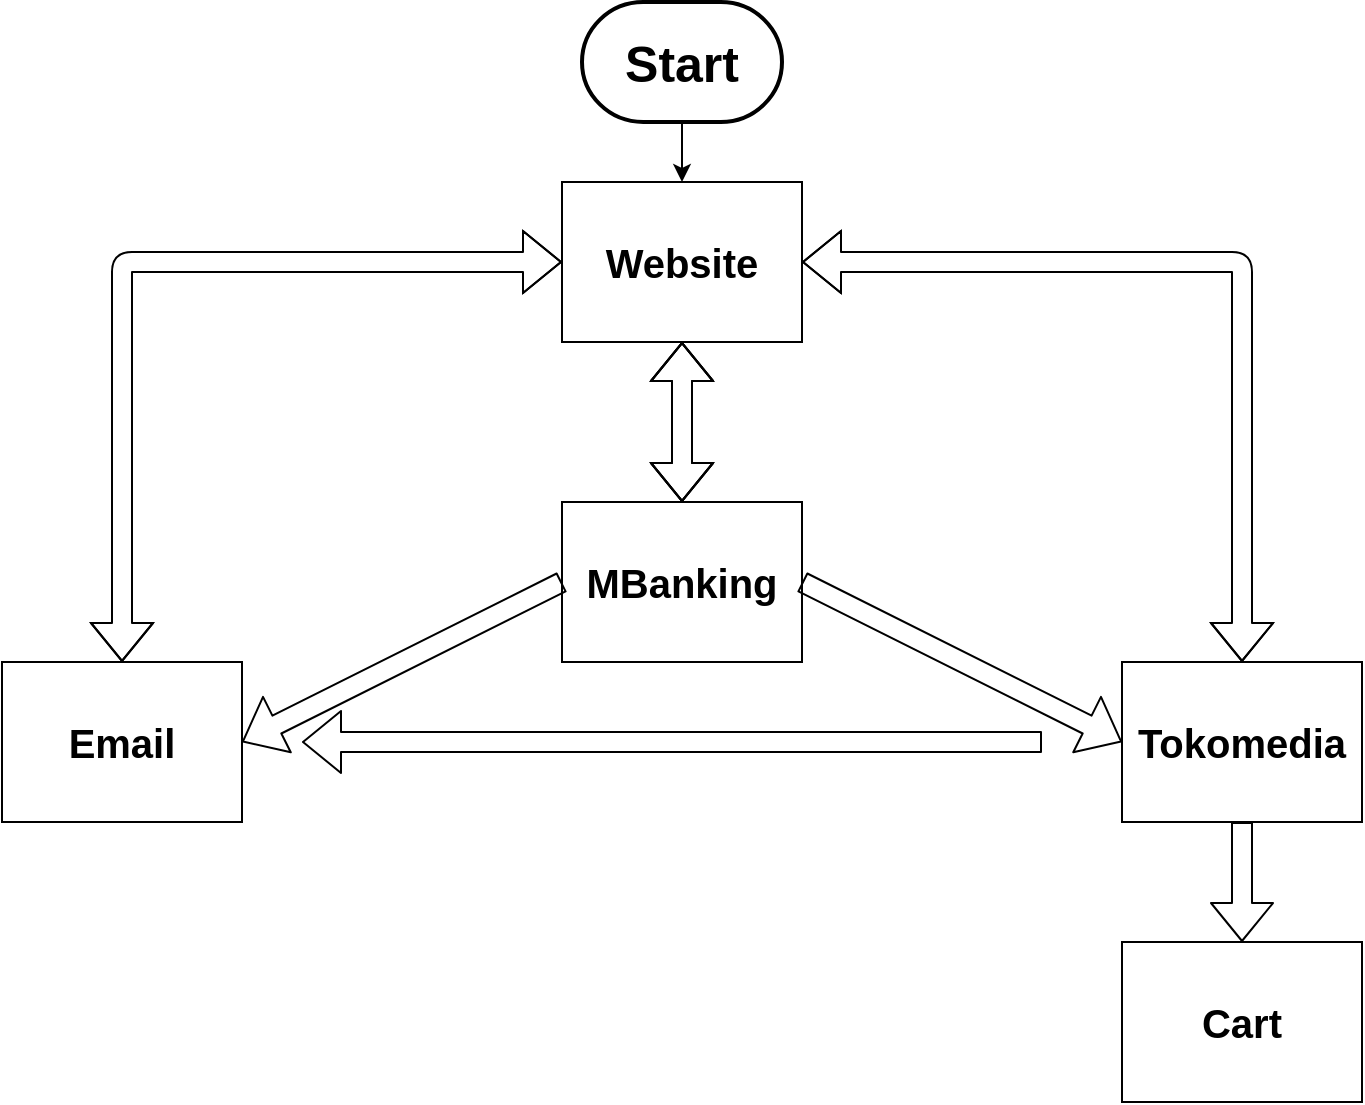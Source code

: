 <mxfile version="13.4.4" type="device"><diagram id="e004lPv7q2l_egF7dqWv" name="Page-1"><mxGraphModel dx="868" dy="1501" grid="1" gridSize="10" guides="1" tooltips="1" connect="1" arrows="1" fold="1" page="1" pageScale="1" pageWidth="850" pageHeight="1100" math="0" shadow="0"><root><mxCell id="0"/><mxCell id="1" parent="0"/><mxCell id="lon6oLxch2cm5B4RZQdd-1" value="&lt;b&gt;&lt;font style=&quot;font-size: 20px&quot;&gt;Website&lt;/font&gt;&lt;/b&gt;" style="rounded=0;whiteSpace=wrap;html=1;" vertex="1" parent="1"><mxGeometry x="320" y="80" width="120" height="80" as="geometry"/></mxCell><mxCell id="lon6oLxch2cm5B4RZQdd-2" value="&lt;b&gt;&lt;font style=&quot;font-size: 20px&quot;&gt;MBanking&lt;/font&gt;&lt;/b&gt;" style="rounded=0;whiteSpace=wrap;html=1;" vertex="1" parent="1"><mxGeometry x="320" y="240" width="120" height="80" as="geometry"/></mxCell><mxCell id="lon6oLxch2cm5B4RZQdd-3" value="&lt;b&gt;&lt;font style=&quot;font-size: 20px&quot;&gt;Email&lt;/font&gt;&lt;/b&gt;" style="rounded=0;whiteSpace=wrap;html=1;" vertex="1" parent="1"><mxGeometry x="40" y="320" width="120" height="80" as="geometry"/></mxCell><mxCell id="lon6oLxch2cm5B4RZQdd-4" value="&lt;b&gt;&lt;font style=&quot;font-size: 20px&quot;&gt;Tokomedia&lt;/font&gt;&lt;/b&gt;" style="rounded=0;whiteSpace=wrap;html=1;" vertex="1" parent="1"><mxGeometry x="600" y="320" width="120" height="80" as="geometry"/></mxCell><mxCell id="lon6oLxch2cm5B4RZQdd-5" value="" style="shape=flexArrow;endArrow=classic;startArrow=classic;html=1;exitX=0.5;exitY=0;exitDx=0;exitDy=0;entryX=0.5;entryY=1;entryDx=0;entryDy=0;" edge="1" parent="1" source="lon6oLxch2cm5B4RZQdd-2" target="lon6oLxch2cm5B4RZQdd-1"><mxGeometry width="50" height="50" relative="1" as="geometry"><mxPoint x="340" y="210" as="sourcePoint"/><mxPoint x="390" y="160" as="targetPoint"/></mxGeometry></mxCell><mxCell id="lon6oLxch2cm5B4RZQdd-6" value="" style="shape=flexArrow;endArrow=classic;startArrow=classic;html=1;exitX=0.5;exitY=0;exitDx=0;exitDy=0;entryX=0.5;entryY=1;entryDx=0;entryDy=0;" edge="1" parent="1" source="lon6oLxch2cm5B4RZQdd-2" target="lon6oLxch2cm5B4RZQdd-1"><mxGeometry width="50" height="50" relative="1" as="geometry"><mxPoint x="380" y="240" as="sourcePoint"/><mxPoint x="380" y="160" as="targetPoint"/><Array as="points"><mxPoint x="380" y="200"/></Array></mxGeometry></mxCell><mxCell id="lon6oLxch2cm5B4RZQdd-7" value="" style="shape=flexArrow;endArrow=classic;startArrow=classic;html=1;entryX=1;entryY=0.5;entryDx=0;entryDy=0;exitX=0.5;exitY=0;exitDx=0;exitDy=0;" edge="1" parent="1" source="lon6oLxch2cm5B4RZQdd-4" target="lon6oLxch2cm5B4RZQdd-1"><mxGeometry width="50" height="50" relative="1" as="geometry"><mxPoint x="150" y="210" as="sourcePoint"/><mxPoint x="200" y="160" as="targetPoint"/><Array as="points"><mxPoint x="660" y="120"/></Array></mxGeometry></mxCell><mxCell id="lon6oLxch2cm5B4RZQdd-8" value="" style="shape=flexArrow;endArrow=classic;startArrow=classic;html=1;entryX=0;entryY=0.5;entryDx=0;entryDy=0;exitX=0.5;exitY=0;exitDx=0;exitDy=0;" edge="1" parent="1" source="lon6oLxch2cm5B4RZQdd-3" target="lon6oLxch2cm5B4RZQdd-1"><mxGeometry width="50" height="50" relative="1" as="geometry"><mxPoint x="120" y="330" as="sourcePoint"/><mxPoint x="320" y="120" as="targetPoint"/><Array as="points"><mxPoint x="100" y="120"/></Array></mxGeometry></mxCell><mxCell id="lon6oLxch2cm5B4RZQdd-10" value="" style="shape=flexArrow;endArrow=classic;html=1;entryX=0;entryY=0.5;entryDx=0;entryDy=0;exitX=1;exitY=0.5;exitDx=0;exitDy=0;" edge="1" parent="1" source="lon6oLxch2cm5B4RZQdd-2" target="lon6oLxch2cm5B4RZQdd-4"><mxGeometry width="50" height="50" relative="1" as="geometry"><mxPoint x="400" y="380" as="sourcePoint"/><mxPoint x="450" y="330" as="targetPoint"/></mxGeometry></mxCell><mxCell id="lon6oLxch2cm5B4RZQdd-11" value="" style="shape=flexArrow;endArrow=classic;html=1;entryX=1;entryY=0.5;entryDx=0;entryDy=0;exitX=0;exitY=0.5;exitDx=0;exitDy=0;" edge="1" parent="1" source="lon6oLxch2cm5B4RZQdd-2" target="lon6oLxch2cm5B4RZQdd-3"><mxGeometry width="50" height="50" relative="1" as="geometry"><mxPoint x="400" y="340" as="sourcePoint"/><mxPoint x="450" y="290" as="targetPoint"/></mxGeometry></mxCell><mxCell id="lon6oLxch2cm5B4RZQdd-12" value="" style="shape=flexArrow;endArrow=classic;html=1;" edge="1" parent="1"><mxGeometry width="50" height="50" relative="1" as="geometry"><mxPoint x="560" y="360" as="sourcePoint"/><mxPoint x="190" y="360" as="targetPoint"/></mxGeometry></mxCell><mxCell id="lon6oLxch2cm5B4RZQdd-13" value="&lt;b&gt;&lt;font style=&quot;font-size: 20px&quot;&gt;Cart&lt;/font&gt;&lt;/b&gt;" style="rounded=0;whiteSpace=wrap;html=1;" vertex="1" parent="1"><mxGeometry x="600" y="460" width="120" height="80" as="geometry"/></mxCell><mxCell id="lon6oLxch2cm5B4RZQdd-14" value="" style="shape=flexArrow;endArrow=classic;html=1;entryX=0.5;entryY=0;entryDx=0;entryDy=0;exitX=0.5;exitY=1;exitDx=0;exitDy=0;" edge="1" parent="1" source="lon6oLxch2cm5B4RZQdd-4" target="lon6oLxch2cm5B4RZQdd-13"><mxGeometry width="50" height="50" relative="1" as="geometry"><mxPoint x="400" y="380" as="sourcePoint"/><mxPoint x="450" y="330" as="targetPoint"/></mxGeometry></mxCell><mxCell id="lon6oLxch2cm5B4RZQdd-19" style="edgeStyle=orthogonalEdgeStyle;rounded=0;orthogonalLoop=1;jettySize=auto;html=1;" edge="1" parent="1" source="lon6oLxch2cm5B4RZQdd-17" target="lon6oLxch2cm5B4RZQdd-1"><mxGeometry relative="1" as="geometry"/></mxCell><mxCell id="lon6oLxch2cm5B4RZQdd-17" value="&lt;font style=&quot;font-size: 25px&quot;&gt;&lt;b&gt;Start&lt;/b&gt;&lt;/font&gt;" style="strokeWidth=2;html=1;shape=mxgraph.flowchart.terminator;whiteSpace=wrap;rounded=1;" vertex="1" parent="1"><mxGeometry x="330" y="-10" width="100" height="60" as="geometry"/></mxCell></root></mxGraphModel></diagram></mxfile>